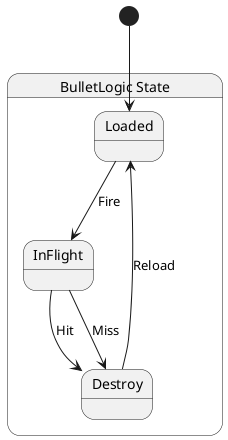 @startuml BulletLogic
state "BulletLogic State" as EternalJourney_App_State_BulletLogic_State {
  state "Loaded" as EternalJourney_App_State_BulletLogic_State_Loaded
  state "InFlight" as EternalJourney_App_State_BulletLogic_State_InFlight
  state "Destroy" as EternalJourney_App_State_BulletLogic_State_Destroy
}

EternalJourney_App_State_BulletLogic_State_Destroy --> EternalJourney_App_State_BulletLogic_State_Loaded : Reload
EternalJourney_App_State_BulletLogic_State_InFlight --> EternalJourney_App_State_BulletLogic_State_Destroy : Hit
EternalJourney_App_State_BulletLogic_State_InFlight --> EternalJourney_App_State_BulletLogic_State_Destroy : Miss
EternalJourney_App_State_BulletLogic_State_Loaded --> EternalJourney_App_State_BulletLogic_State_InFlight : Fire
[*] --> EternalJourney_App_State_BulletLogic_State_Loaded
@enduml